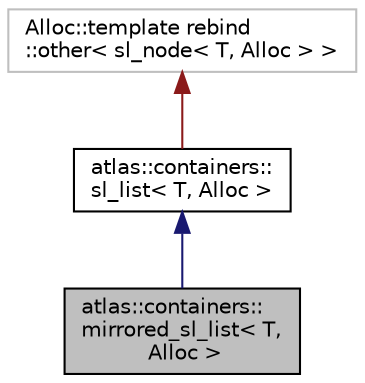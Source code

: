 digraph "atlas::containers::mirrored_sl_list&lt; T, Alloc &gt;"
{
  edge [fontname="Helvetica",fontsize="10",labelfontname="Helvetica",labelfontsize="10"];
  node [fontname="Helvetica",fontsize="10",shape=record];
  Node1 [label="atlas::containers::\lmirrored_sl_list\< T,\l Alloc \>",height=0.2,width=0.4,color="black", fillcolor="grey75", style="filled", fontcolor="black"];
  Node2 -> Node1 [dir="back",color="midnightblue",fontsize="10",style="solid",fontname="Helvetica"];
  Node2 [label="atlas::containers::\lsl_list\< T, Alloc \>",height=0.2,width=0.4,color="black", fillcolor="white", style="filled",URL="$classatlas_1_1containers_1_1sl__list.html"];
  Node3 -> Node2 [dir="back",color="firebrick4",fontsize="10",style="solid",fontname="Helvetica"];
  Node3 [label="Alloc::template rebind\l::other\< sl_node\< T, Alloc \> \>",height=0.2,width=0.4,color="grey75", fillcolor="white", style="filled"];
}
